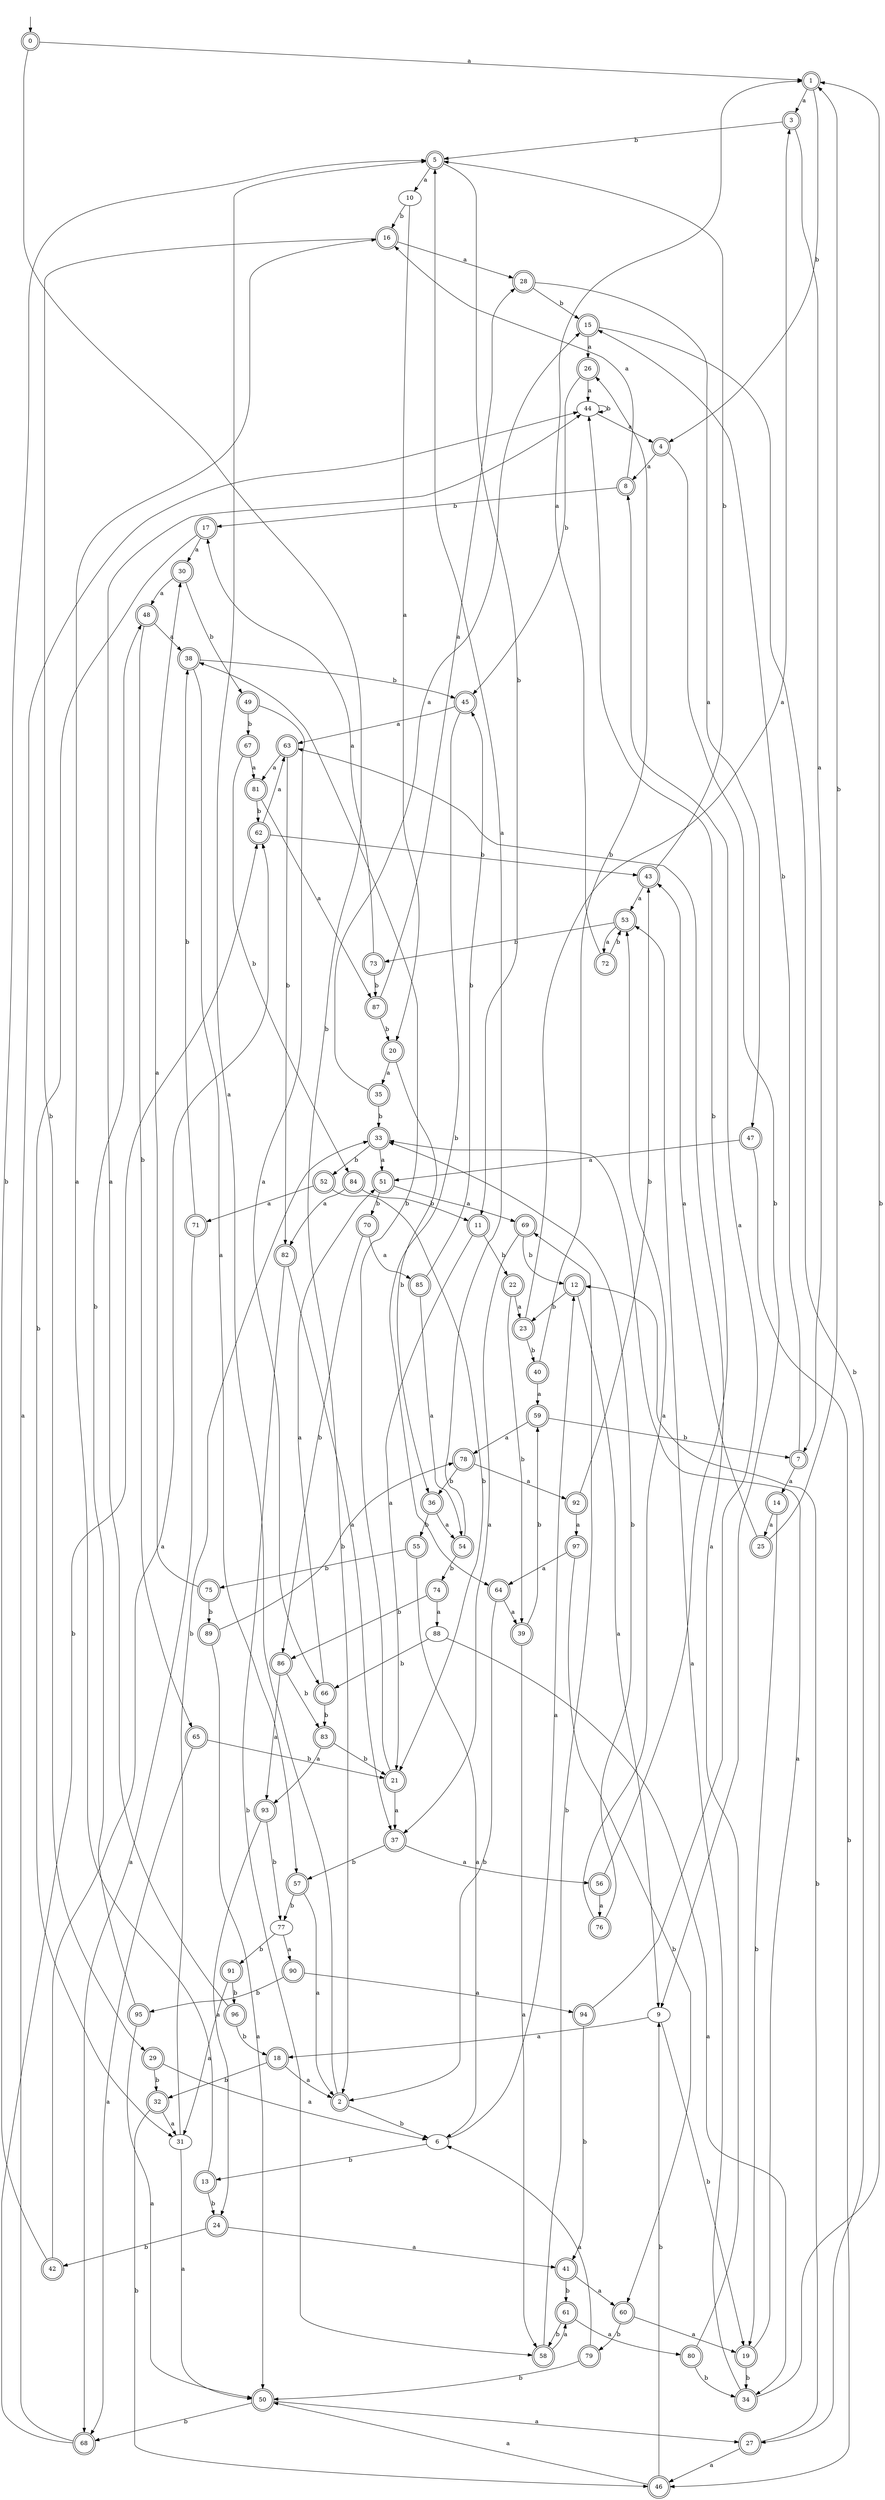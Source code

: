 digraph RandomDFA {
  __start0 [label="", shape=none];
  __start0 -> 0 [label=""];
  0 [shape=circle] [shape=doublecircle]
  0 -> 1 [label="a"]
  0 -> 2 [label="b"]
  1 [shape=doublecircle]
  1 -> 3 [label="a"]
  1 -> 4 [label="b"]
  2 [shape=doublecircle]
  2 -> 5 [label="a"]
  2 -> 6 [label="b"]
  3 [shape=doublecircle]
  3 -> 7 [label="a"]
  3 -> 5 [label="b"]
  4 [shape=doublecircle]
  4 -> 8 [label="a"]
  4 -> 9 [label="b"]
  5 [shape=doublecircle]
  5 -> 10 [label="a"]
  5 -> 11 [label="b"]
  6
  6 -> 12 [label="a"]
  6 -> 13 [label="b"]
  7 [shape=doublecircle]
  7 -> 14 [label="a"]
  7 -> 15 [label="b"]
  8 [shape=doublecircle]
  8 -> 16 [label="a"]
  8 -> 17 [label="b"]
  9
  9 -> 18 [label="a"]
  9 -> 19 [label="b"]
  10
  10 -> 20 [label="a"]
  10 -> 16 [label="b"]
  11 [shape=doublecircle]
  11 -> 21 [label="a"]
  11 -> 22 [label="b"]
  12 [shape=doublecircle]
  12 -> 9 [label="a"]
  12 -> 23 [label="b"]
  13 [shape=doublecircle]
  13 -> 16 [label="a"]
  13 -> 24 [label="b"]
  14 [shape=doublecircle]
  14 -> 25 [label="a"]
  14 -> 19 [label="b"]
  15 [shape=doublecircle]
  15 -> 26 [label="a"]
  15 -> 27 [label="b"]
  16 [shape=doublecircle]
  16 -> 28 [label="a"]
  16 -> 29 [label="b"]
  17 [shape=doublecircle]
  17 -> 30 [label="a"]
  17 -> 31 [label="b"]
  18 [shape=doublecircle]
  18 -> 2 [label="a"]
  18 -> 32 [label="b"]
  19 [shape=doublecircle]
  19 -> 33 [label="a"]
  19 -> 34 [label="b"]
  20 [shape=doublecircle]
  20 -> 35 [label="a"]
  20 -> 36 [label="b"]
  21 [shape=doublecircle]
  21 -> 37 [label="a"]
  21 -> 38 [label="b"]
  22 [shape=doublecircle]
  22 -> 23 [label="a"]
  22 -> 39 [label="b"]
  23 [shape=doublecircle]
  23 -> 3 [label="a"]
  23 -> 40 [label="b"]
  24 [shape=doublecircle]
  24 -> 41 [label="a"]
  24 -> 42 [label="b"]
  25 [shape=doublecircle]
  25 -> 43 [label="a"]
  25 -> 1 [label="b"]
  26 [shape=doublecircle]
  26 -> 44 [label="a"]
  26 -> 45 [label="b"]
  27 [shape=doublecircle]
  27 -> 46 [label="a"]
  27 -> 12 [label="b"]
  28 [shape=doublecircle]
  28 -> 47 [label="a"]
  28 -> 15 [label="b"]
  29 [shape=doublecircle]
  29 -> 6 [label="a"]
  29 -> 32 [label="b"]
  30 [shape=doublecircle]
  30 -> 48 [label="a"]
  30 -> 49 [label="b"]
  31
  31 -> 50 [label="a"]
  31 -> 33 [label="b"]
  32 [shape=doublecircle]
  32 -> 31 [label="a"]
  32 -> 46 [label="b"]
  33 [shape=doublecircle]
  33 -> 51 [label="a"]
  33 -> 52 [label="b"]
  34 [shape=doublecircle]
  34 -> 53 [label="a"]
  34 -> 1 [label="b"]
  35 [shape=doublecircle]
  35 -> 15 [label="a"]
  35 -> 33 [label="b"]
  36 [shape=doublecircle]
  36 -> 54 [label="a"]
  36 -> 55 [label="b"]
  37 [shape=doublecircle]
  37 -> 56 [label="a"]
  37 -> 57 [label="b"]
  38 [shape=doublecircle]
  38 -> 57 [label="a"]
  38 -> 45 [label="b"]
  39 [shape=doublecircle]
  39 -> 58 [label="a"]
  39 -> 59 [label="b"]
  40 [shape=doublecircle]
  40 -> 59 [label="a"]
  40 -> 26 [label="b"]
  41 [shape=doublecircle]
  41 -> 60 [label="a"]
  41 -> 61 [label="b"]
  42 [shape=doublecircle]
  42 -> 62 [label="a"]
  42 -> 5 [label="b"]
  43 [shape=doublecircle]
  43 -> 53 [label="a"]
  43 -> 5 [label="b"]
  44
  44 -> 4 [label="a"]
  44 -> 44 [label="b"]
  45 [shape=doublecircle]
  45 -> 63 [label="a"]
  45 -> 64 [label="b"]
  46 [shape=doublecircle]
  46 -> 50 [label="a"]
  46 -> 9 [label="b"]
  47 [shape=doublecircle]
  47 -> 51 [label="a"]
  47 -> 46 [label="b"]
  48 [shape=doublecircle]
  48 -> 38 [label="a"]
  48 -> 65 [label="b"]
  49 [shape=doublecircle]
  49 -> 66 [label="a"]
  49 -> 67 [label="b"]
  50 [shape=doublecircle]
  50 -> 27 [label="a"]
  50 -> 68 [label="b"]
  51 [shape=doublecircle]
  51 -> 69 [label="a"]
  51 -> 70 [label="b"]
  52 [shape=doublecircle]
  52 -> 71 [label="a"]
  52 -> 21 [label="b"]
  53 [shape=doublecircle]
  53 -> 72 [label="a"]
  53 -> 73 [label="b"]
  54 [shape=doublecircle]
  54 -> 5 [label="a"]
  54 -> 74 [label="b"]
  55 [shape=doublecircle]
  55 -> 6 [label="a"]
  55 -> 75 [label="b"]
  56 [shape=doublecircle]
  56 -> 76 [label="a"]
  56 -> 44 [label="b"]
  57 [shape=doublecircle]
  57 -> 2 [label="a"]
  57 -> 77 [label="b"]
  58 [shape=doublecircle]
  58 -> 61 [label="a"]
  58 -> 69 [label="b"]
  59 [shape=doublecircle]
  59 -> 78 [label="a"]
  59 -> 7 [label="b"]
  60 [shape=doublecircle]
  60 -> 19 [label="a"]
  60 -> 79 [label="b"]
  61 [shape=doublecircle]
  61 -> 80 [label="a"]
  61 -> 58 [label="b"]
  62 [shape=doublecircle]
  62 -> 63 [label="a"]
  62 -> 43 [label="b"]
  63 [shape=doublecircle]
  63 -> 81 [label="a"]
  63 -> 82 [label="b"]
  64 [shape=doublecircle]
  64 -> 39 [label="a"]
  64 -> 2 [label="b"]
  65 [shape=doublecircle]
  65 -> 68 [label="a"]
  65 -> 21 [label="b"]
  66 [shape=doublecircle]
  66 -> 51 [label="a"]
  66 -> 83 [label="b"]
  67 [shape=doublecircle]
  67 -> 81 [label="a"]
  67 -> 84 [label="b"]
  68 [shape=doublecircle]
  68 -> 44 [label="a"]
  68 -> 62 [label="b"]
  69 [shape=doublecircle]
  69 -> 37 [label="a"]
  69 -> 12 [label="b"]
  70 [shape=doublecircle]
  70 -> 85 [label="a"]
  70 -> 86 [label="b"]
  71 [shape=doublecircle]
  71 -> 68 [label="a"]
  71 -> 38 [label="b"]
  72 [shape=doublecircle]
  72 -> 1 [label="a"]
  72 -> 53 [label="b"]
  73 [shape=doublecircle]
  73 -> 17 [label="a"]
  73 -> 87 [label="b"]
  74 [shape=doublecircle]
  74 -> 88 [label="a"]
  74 -> 86 [label="b"]
  75 [shape=doublecircle]
  75 -> 30 [label="a"]
  75 -> 89 [label="b"]
  76 [shape=doublecircle]
  76 -> 53 [label="a"]
  76 -> 33 [label="b"]
  77
  77 -> 90 [label="a"]
  77 -> 91 [label="b"]
  78 [shape=doublecircle]
  78 -> 92 [label="a"]
  78 -> 36 [label="b"]
  79 [shape=doublecircle]
  79 -> 6 [label="a"]
  79 -> 50 [label="b"]
  80 [shape=doublecircle]
  80 -> 63 [label="a"]
  80 -> 34 [label="b"]
  81 [shape=doublecircle]
  81 -> 87 [label="a"]
  81 -> 62 [label="b"]
  82 [shape=doublecircle]
  82 -> 37 [label="a"]
  82 -> 58 [label="b"]
  83 [shape=doublecircle]
  83 -> 93 [label="a"]
  83 -> 21 [label="b"]
  84 [shape=doublecircle]
  84 -> 82 [label="a"]
  84 -> 11 [label="b"]
  85 [shape=doublecircle]
  85 -> 54 [label="a"]
  85 -> 45 [label="b"]
  86 [shape=doublecircle]
  86 -> 93 [label="a"]
  86 -> 83 [label="b"]
  87 [shape=doublecircle]
  87 -> 28 [label="a"]
  87 -> 20 [label="b"]
  88
  88 -> 34 [label="a"]
  88 -> 66 [label="b"]
  89 [shape=doublecircle]
  89 -> 50 [label="a"]
  89 -> 78 [label="b"]
  90 [shape=doublecircle]
  90 -> 94 [label="a"]
  90 -> 95 [label="b"]
  91 [shape=doublecircle]
  91 -> 31 [label="a"]
  91 -> 96 [label="b"]
  92 [shape=doublecircle]
  92 -> 97 [label="a"]
  92 -> 43 [label="b"]
  93 [shape=doublecircle]
  93 -> 24 [label="a"]
  93 -> 77 [label="b"]
  94 [shape=doublecircle]
  94 -> 8 [label="a"]
  94 -> 41 [label="b"]
  95 [shape=doublecircle]
  95 -> 50 [label="a"]
  95 -> 48 [label="b"]
  96 [shape=doublecircle]
  96 -> 44 [label="a"]
  96 -> 18 [label="b"]
  97 [shape=doublecircle]
  97 -> 64 [label="a"]
  97 -> 60 [label="b"]
}
